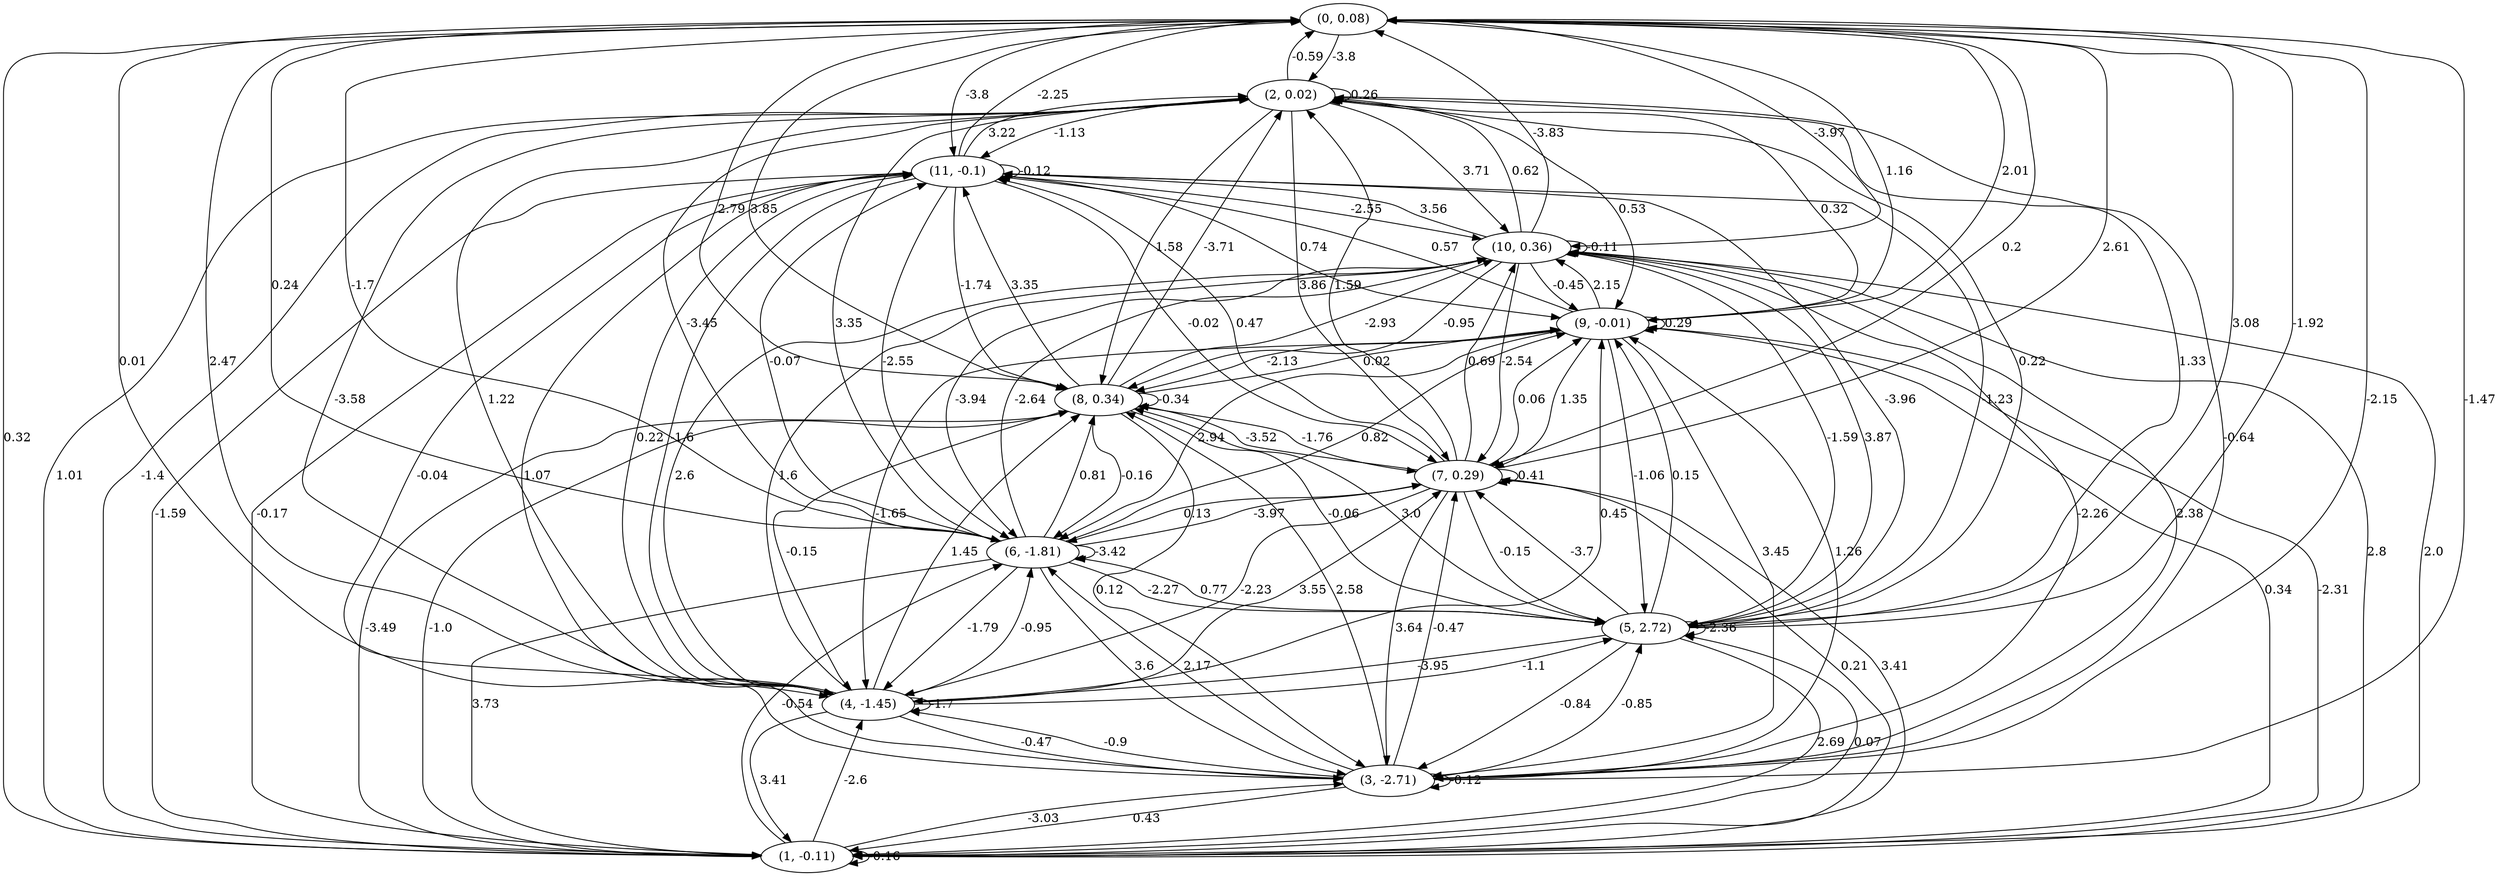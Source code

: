 digraph {
    0 [ label = "(0, 0.08)" ]
    1 [ label = "(1, -0.11)" ]
    2 [ label = "(2, 0.02)" ]
    3 [ label = "(3, -2.71)" ]
    4 [ label = "(4, -1.45)" ]
    5 [ label = "(5, 2.72)" ]
    6 [ label = "(6, -1.81)" ]
    7 [ label = "(7, 0.29)" ]
    8 [ label = "(8, 0.34)" ]
    9 [ label = "(9, -0.01)" ]
    10 [ label = "(10, 0.36)" ]
    11 [ label = "(11, -0.1)" ]
    1 -> 1 [ label = "-0.16" ]
    2 -> 2 [ label = "0.26" ]
    3 -> 3 [ label = "-0.12" ]
    4 -> 4 [ label = "-1.7" ]
    5 -> 5 [ label = "-2.36" ]
    6 -> 6 [ label = "-3.42" ]
    7 -> 7 [ label = "0.41" ]
    8 -> 8 [ label = "-0.34" ]
    9 -> 9 [ label = "0.29" ]
    10 -> 10 [ label = "-0.11" ]
    11 -> 11 [ label = "-0.12" ]
    1 -> 0 [ label = "0.32" ]
    2 -> 0 [ label = "-0.59" ]
    3 -> 0 [ label = "-1.47" ]
    4 -> 0 [ label = "0.01" ]
    5 -> 0 [ label = "-1.92" ]
    6 -> 0 [ label = "0.24" ]
    7 -> 0 [ label = "2.61" ]
    8 -> 0 [ label = "3.85" ]
    9 -> 0 [ label = "2.01" ]
    10 -> 0 [ label = "-3.83" ]
    11 -> 0 [ label = "-2.25" ]
    2 -> 1 [ label = "1.01" ]
    3 -> 1 [ label = "0.43" ]
    4 -> 1 [ label = "3.41" ]
    5 -> 1 [ label = "2.69" ]
    6 -> 1 [ label = "3.73" ]
    7 -> 1 [ label = "0.21" ]
    8 -> 1 [ label = "-3.49" ]
    9 -> 1 [ label = "0.34" ]
    10 -> 1 [ label = "2.8" ]
    11 -> 1 [ label = "-1.59" ]
    0 -> 2 [ label = "-3.8" ]
    1 -> 2 [ label = "-1.4" ]
    4 -> 2 [ label = "1.22" ]
    5 -> 2 [ label = "1.33" ]
    6 -> 2 [ label = "3.35" ]
    7 -> 2 [ label = "1.59" ]
    8 -> 2 [ label = "-3.71" ]
    9 -> 2 [ label = "0.32" ]
    10 -> 2 [ label = "0.62" ]
    11 -> 2 [ label = "3.22" ]
    0 -> 3 [ label = "-2.15" ]
    1 -> 3 [ label = "-3.03" ]
    2 -> 3 [ label = "-0.64" ]
    4 -> 3 [ label = "-0.47" ]
    5 -> 3 [ label = "-0.84" ]
    6 -> 3 [ label = "3.6" ]
    7 -> 3 [ label = "3.64" ]
    8 -> 3 [ label = "0.12" ]
    9 -> 3 [ label = "3.45" ]
    10 -> 3 [ label = "-2.26" ]
    11 -> 3 [ label = "1.07" ]
    0 -> 4 [ label = "2.47" ]
    1 -> 4 [ label = "-2.6" ]
    2 -> 4 [ label = "-3.58" ]
    3 -> 4 [ label = "-0.9" ]
    5 -> 4 [ label = "-3.95" ]
    6 -> 4 [ label = "-1.79" ]
    7 -> 4 [ label = "-2.23" ]
    8 -> 4 [ label = "-0.15" ]
    9 -> 4 [ label = "-1.65" ]
    10 -> 4 [ label = "2.6" ]
    11 -> 4 [ label = "-1.6" ]
    0 -> 5 [ label = "3.08" ]
    1 -> 5 [ label = "0.07" ]
    2 -> 5 [ label = "0.22" ]
    3 -> 5 [ label = "-0.85" ]
    4 -> 5 [ label = "-1.1" ]
    6 -> 5 [ label = "-2.27" ]
    7 -> 5 [ label = "-0.15" ]
    8 -> 5 [ label = "-0.06" ]
    9 -> 5 [ label = "-1.06" ]
    10 -> 5 [ label = "-1.59" ]
    11 -> 5 [ label = "-3.96" ]
    0 -> 6 [ label = "-1.7" ]
    1 -> 6 [ label = "-0.54" ]
    2 -> 6 [ label = "-3.45" ]
    3 -> 6 [ label = "2.17" ]
    4 -> 6 [ label = "-0.95" ]
    5 -> 6 [ label = "0.77" ]
    7 -> 6 [ label = "0.13" ]
    8 -> 6 [ label = "-0.16" ]
    9 -> 6 [ label = "2.94" ]
    10 -> 6 [ label = "-3.94" ]
    11 -> 6 [ label = "-2.55" ]
    0 -> 7 [ label = "0.2" ]
    1 -> 7 [ label = "3.41" ]
    2 -> 7 [ label = "3.86" ]
    3 -> 7 [ label = "-0.47" ]
    4 -> 7 [ label = "3.55" ]
    5 -> 7 [ label = "-3.7" ]
    6 -> 7 [ label = "-3.97" ]
    8 -> 7 [ label = "-1.76" ]
    9 -> 7 [ label = "1.35" ]
    10 -> 7 [ label = "-2.54" ]
    11 -> 7 [ label = "-0.02" ]
    0 -> 8 [ label = "2.79" ]
    1 -> 8 [ label = "-1.0" ]
    2 -> 8 [ label = "1.58" ]
    3 -> 8 [ label = "2.58" ]
    4 -> 8 [ label = "1.45" ]
    5 -> 8 [ label = "3.0" ]
    6 -> 8 [ label = "0.81" ]
    7 -> 8 [ label = "-3.52" ]
    9 -> 8 [ label = "-2.13" ]
    10 -> 8 [ label = "-0.95" ]
    11 -> 8 [ label = "-1.74" ]
    0 -> 9 [ label = "1.16" ]
    1 -> 9 [ label = "-2.31" ]
    2 -> 9 [ label = "0.53" ]
    3 -> 9 [ label = "1.26" ]
    4 -> 9 [ label = "0.45" ]
    5 -> 9 [ label = "0.15" ]
    6 -> 9 [ label = "0.82" ]
    7 -> 9 [ label = "0.06" ]
    8 -> 9 [ label = "0.02" ]
    10 -> 9 [ label = "-0.45" ]
    11 -> 9 [ label = "0.74" ]
    0 -> 10 [ label = "-3.97" ]
    1 -> 10 [ label = "2.0" ]
    2 -> 10 [ label = "3.71" ]
    3 -> 10 [ label = "2.38" ]
    4 -> 10 [ label = "1.6" ]
    5 -> 10 [ label = "3.87" ]
    6 -> 10 [ label = "-2.64" ]
    7 -> 10 [ label = "0.69" ]
    8 -> 10 [ label = "-2.93" ]
    9 -> 10 [ label = "2.15" ]
    11 -> 10 [ label = "-2.55" ]
    0 -> 11 [ label = "-3.8" ]
    1 -> 11 [ label = "-0.17" ]
    2 -> 11 [ label = "-1.13" ]
    3 -> 11 [ label = "-0.04" ]
    4 -> 11 [ label = "0.22" ]
    5 -> 11 [ label = "-1.23" ]
    6 -> 11 [ label = "-0.07" ]
    7 -> 11 [ label = "0.47" ]
    8 -> 11 [ label = "3.35" ]
    9 -> 11 [ label = "0.57" ]
    10 -> 11 [ label = "3.56" ]
}

